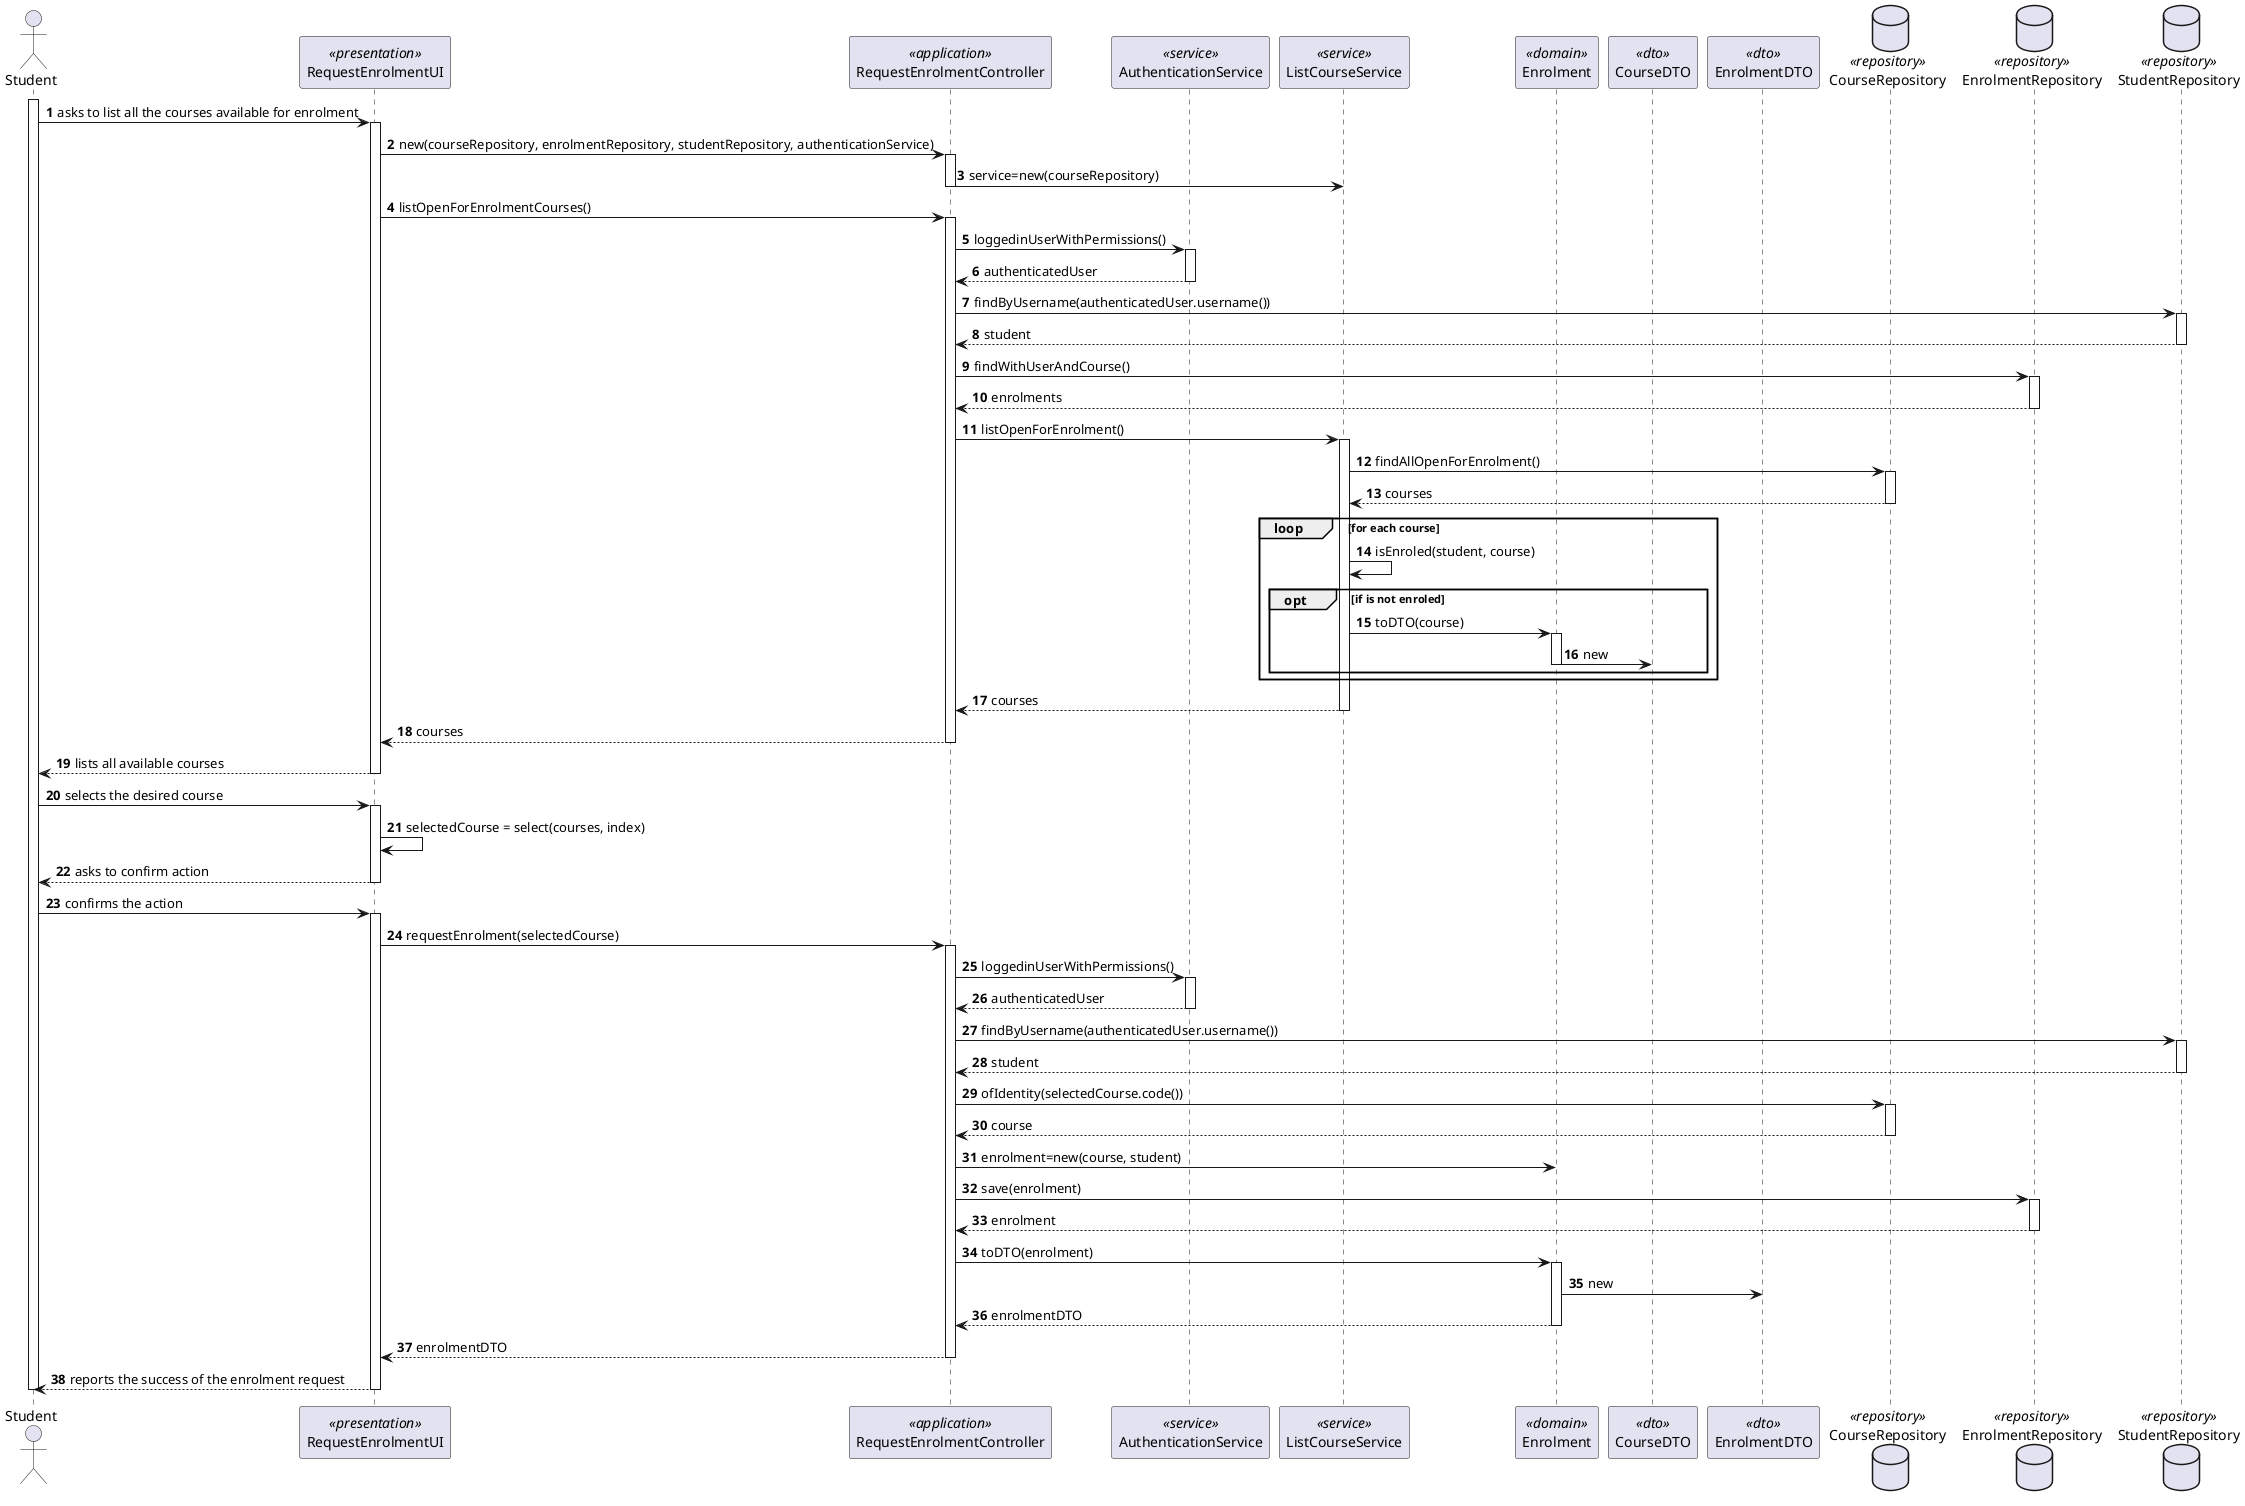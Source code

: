 @startuml US1008_SD
autonumber

actor "Student" as S
participant "RequestEnrolmentUI" as UI <<presentation>>
participant "RequestEnrolmentController" as CTRL <<application>>
participant "AuthenticationService" as AUTH <<service>>
participant "ListCourseService" as SRV <<service>>
participant "Enrolment" as E <<domain>>
participant "CourseDTO" as DTO <<dto>>
participant "EnrolmentDTO" as EDTO <<dto>>

database CourseRepository as REP <<repository>>
database EnrolmentRepository as EREP <<repository>>
database StudentRepository as SREP <<repository>>

activate S

S -> UI : asks to list all the courses available for enrolment
activate UI

UI -> CTRL : new(courseRepository, enrolmentRepository, studentRepository, authenticationService)
activate CTRL
CTRL -> SRV : service=new(courseRepository)
deactivate CTRL

UI -> CTRL : listOpenForEnrolmentCourses()
activate CTRL
CTRL -> AUTH : loggedinUserWithPermissions()
activate AUTH
AUTH --> CTRL : authenticatedUser
deactivate AUTH
CTRL -> SREP : findByUsername(authenticatedUser.username())
activate SREP
SREP --> CTRL : student
deactivate SREP
CTRL -> EREP : findWithUserAndCourse()
activate EREP
EREP --> CTRL : enrolments
deactivate EREP
CTRL -> SRV : listOpenForEnrolment()
activate SRV
SRV -> REP : findAllOpenForEnrolment()
activate REP
REP --> SRV : courses
deactivate REP

loop for each course
  SRV -> SRV : isEnroled(student, course)
  opt if is not enroled
    SRV -> E : toDTO(course)
    activate E
    E -> DTO : new
    deactivate E
  end opt
end loop

SRV --> CTRL : courses
deactivate SRV
CTRL --> UI : courses
deactivate CTRL

UI --> S : lists all available courses
deactivate UI

S -> UI : selects the desired course
activate UI
UI -> UI : selectedCourse = select(courses, index)
UI --> S : asks to confirm action
deactivate UI

S -> UI : confirms the action
activate UI
UI -> CTRL : requestEnrolment(selectedCourse)
activate CTRL
CTRL -> AUTH : loggedinUserWithPermissions()
activate AUTH
AUTH --> CTRL : authenticatedUser
deactivate AUTH
CTRL -> SREP : findByUsername(authenticatedUser.username())
activate SREP
SREP --> CTRL : student
deactivate SREP
CTRL -> REP : ofIdentity(selectedCourse.code())
activate REP
REP --> CTRL : course
deactivate REP
CTRL -> E : enrolment=new(course, student)
CTRL -> EREP : save(enrolment)
activate EREP
EREP --> CTRL : enrolment
deactivate EREP
CTRL -> E : toDTO(enrolment)
activate E
E -> EDTO : new
E --> CTRL : enrolmentDTO
deactivate E
deactivate EREP
CTRL --> UI : enrolmentDTO
deactivate CTRL
UI--> S : reports the success of the enrolment request
deactivate UI

deactivate S

@enduml
